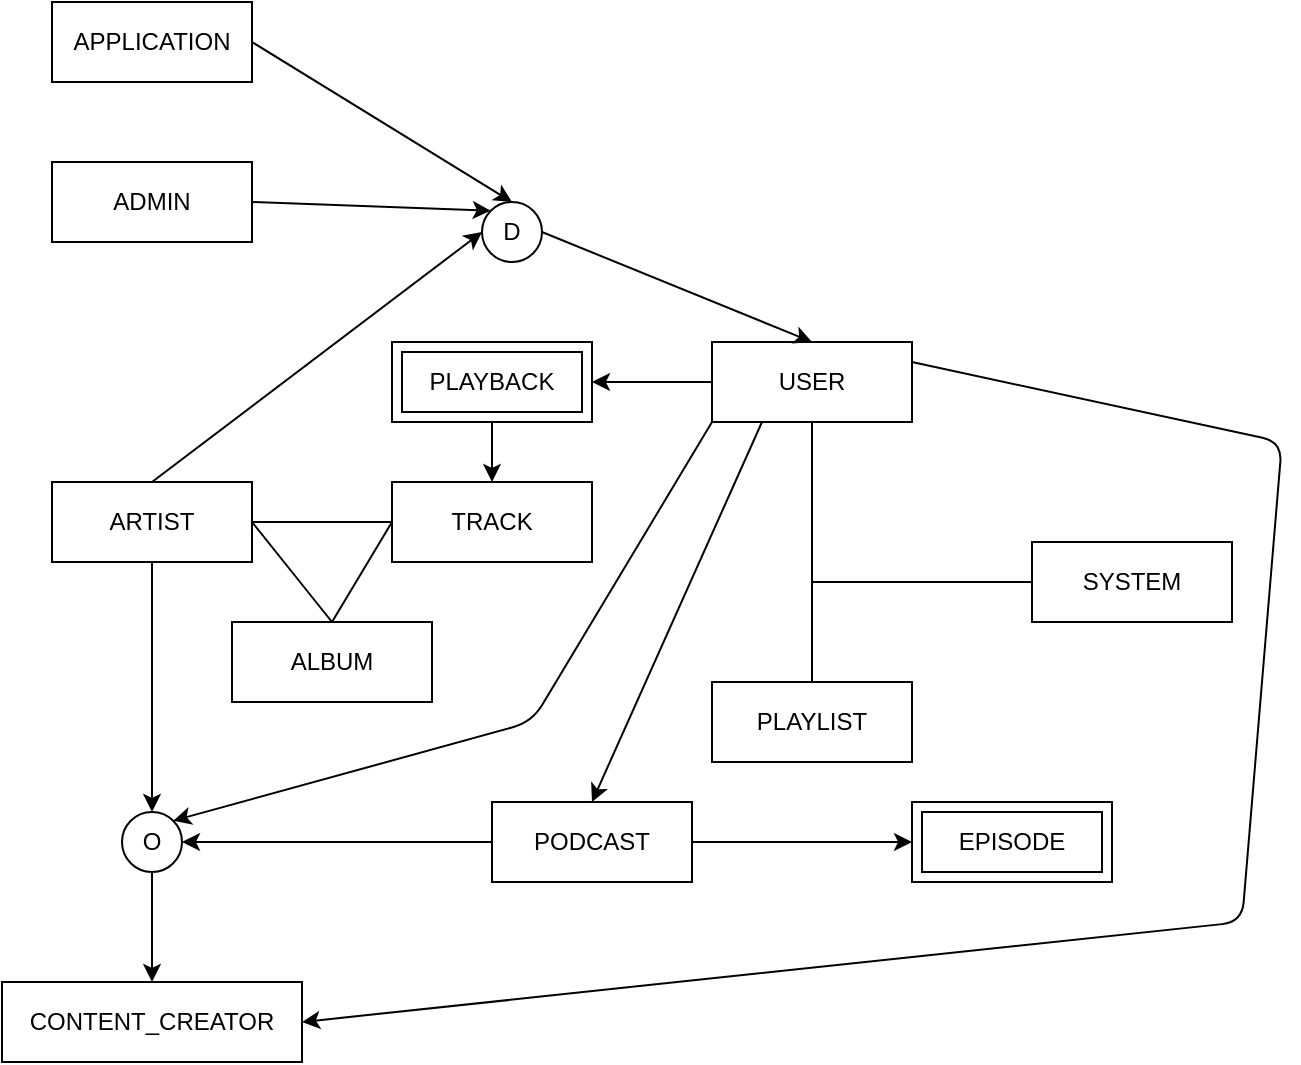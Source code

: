 <mxfile version="15.4.1" type="github">
  <diagram id="R2lEEEUBdFMjLlhIrx00" name="Page-1">
    <mxGraphModel dx="1422" dy="786" grid="1" gridSize="10" guides="1" tooltips="1" connect="1" arrows="1" fold="1" page="1" pageScale="1" pageWidth="850" pageHeight="1100" math="0" shadow="0" extFonts="Permanent Marker^https://fonts.googleapis.com/css?family=Permanent+Marker">
      <root>
        <mxCell id="0" />
        <mxCell id="1" parent="0" />
        <mxCell id="1D2xiEHlIqDx1GY5nxCo-1" value="TRACK" style="whiteSpace=wrap;html=1;align=center;" vertex="1" parent="1">
          <mxGeometry x="275" y="340" width="100" height="40" as="geometry" />
        </mxCell>
        <mxCell id="1D2xiEHlIqDx1GY5nxCo-2" value="SYSTEM" style="whiteSpace=wrap;html=1;align=center;" vertex="1" parent="1">
          <mxGeometry x="595" y="370" width="100" height="40" as="geometry" />
        </mxCell>
        <mxCell id="1D2xiEHlIqDx1GY5nxCo-53" style="edgeStyle=none;rounded=1;orthogonalLoop=1;jettySize=auto;html=1;exitX=0.5;exitY=1;exitDx=0;exitDy=0;entryX=0.5;entryY=0;entryDx=0;entryDy=0;" edge="1" parent="1" source="1D2xiEHlIqDx1GY5nxCo-3" target="1D2xiEHlIqDx1GY5nxCo-52">
          <mxGeometry relative="1" as="geometry" />
        </mxCell>
        <mxCell id="1D2xiEHlIqDx1GY5nxCo-62" style="edgeStyle=none;rounded=1;orthogonalLoop=1;jettySize=auto;html=1;exitX=0.5;exitY=0;exitDx=0;exitDy=0;entryX=0;entryY=0.5;entryDx=0;entryDy=0;" edge="1" parent="1" source="1D2xiEHlIqDx1GY5nxCo-3" target="1D2xiEHlIqDx1GY5nxCo-64">
          <mxGeometry relative="1" as="geometry">
            <mxPoint x="240" y="200" as="targetPoint" />
            <Array as="points" />
          </mxGeometry>
        </mxCell>
        <mxCell id="1D2xiEHlIqDx1GY5nxCo-3" value="ARTIST" style="whiteSpace=wrap;html=1;align=center;" vertex="1" parent="1">
          <mxGeometry x="105" y="340" width="100" height="40" as="geometry" />
        </mxCell>
        <mxCell id="1D2xiEHlIqDx1GY5nxCo-4" value="ALBUM" style="whiteSpace=wrap;html=1;align=center;" vertex="1" parent="1">
          <mxGeometry x="195" y="410" width="100" height="40" as="geometry" />
        </mxCell>
        <mxCell id="1D2xiEHlIqDx1GY5nxCo-5" value="PLAYLIST" style="whiteSpace=wrap;html=1;align=center;" vertex="1" parent="1">
          <mxGeometry x="435" y="440" width="100" height="40" as="geometry" />
        </mxCell>
        <mxCell id="1D2xiEHlIqDx1GY5nxCo-18" style="edgeStyle=none;rounded=0;orthogonalLoop=1;jettySize=auto;html=1;exitX=0;exitY=0.5;exitDx=0;exitDy=0;entryX=1;entryY=0.5;entryDx=0;entryDy=0;" edge="1" parent="1" source="1D2xiEHlIqDx1GY5nxCo-8" target="1D2xiEHlIqDx1GY5nxCo-17">
          <mxGeometry relative="1" as="geometry" />
        </mxCell>
        <mxCell id="1D2xiEHlIqDx1GY5nxCo-49" style="edgeStyle=none;rounded=1;orthogonalLoop=1;jettySize=auto;html=1;exitX=0.25;exitY=1;exitDx=0;exitDy=0;entryX=0.5;entryY=0;entryDx=0;entryDy=0;" edge="1" parent="1" source="1D2xiEHlIqDx1GY5nxCo-8" target="1D2xiEHlIqDx1GY5nxCo-39">
          <mxGeometry relative="1" as="geometry">
            <mxPoint x="245" y="540" as="targetPoint" />
          </mxGeometry>
        </mxCell>
        <mxCell id="1D2xiEHlIqDx1GY5nxCo-59" style="edgeStyle=none;rounded=1;orthogonalLoop=1;jettySize=auto;html=1;exitX=1;exitY=0.25;exitDx=0;exitDy=0;entryX=1;entryY=0.5;entryDx=0;entryDy=0;" edge="1" parent="1" source="1D2xiEHlIqDx1GY5nxCo-8" target="1D2xiEHlIqDx1GY5nxCo-55">
          <mxGeometry relative="1" as="geometry">
            <Array as="points">
              <mxPoint x="720" y="320" />
              <mxPoint x="700" y="560" />
            </Array>
          </mxGeometry>
        </mxCell>
        <mxCell id="1D2xiEHlIqDx1GY5nxCo-61" style="edgeStyle=none;rounded=1;orthogonalLoop=1;jettySize=auto;html=1;exitX=0;exitY=1;exitDx=0;exitDy=0;entryX=1;entryY=0;entryDx=0;entryDy=0;" edge="1" parent="1" source="1D2xiEHlIqDx1GY5nxCo-8" target="1D2xiEHlIqDx1GY5nxCo-52">
          <mxGeometry relative="1" as="geometry">
            <Array as="points">
              <mxPoint x="345" y="460" />
            </Array>
          </mxGeometry>
        </mxCell>
        <mxCell id="1D2xiEHlIqDx1GY5nxCo-8" value="USER" style="whiteSpace=wrap;html=1;align=center;" vertex="1" parent="1">
          <mxGeometry x="435" y="270" width="100" height="40" as="geometry" />
        </mxCell>
        <mxCell id="1D2xiEHlIqDx1GY5nxCo-9" value="" style="endArrow=none;html=1;rounded=0;entryX=0;entryY=0.5;entryDx=0;entryDy=0;exitX=1;exitY=0.5;exitDx=0;exitDy=0;" edge="1" parent="1" source="1D2xiEHlIqDx1GY5nxCo-3" target="1D2xiEHlIqDx1GY5nxCo-1">
          <mxGeometry relative="1" as="geometry">
            <mxPoint x="115" y="320" as="sourcePoint" />
            <mxPoint x="275" y="320" as="targetPoint" />
          </mxGeometry>
        </mxCell>
        <mxCell id="1D2xiEHlIqDx1GY5nxCo-10" value="" style="endArrow=none;html=1;rounded=0;entryX=0.5;entryY=0;entryDx=0;entryDy=0;exitX=1;exitY=0.5;exitDx=0;exitDy=0;" edge="1" parent="1" source="1D2xiEHlIqDx1GY5nxCo-3" target="1D2xiEHlIqDx1GY5nxCo-4">
          <mxGeometry relative="1" as="geometry">
            <mxPoint x="215" y="410" as="sourcePoint" />
            <mxPoint x="305" y="410" as="targetPoint" />
          </mxGeometry>
        </mxCell>
        <mxCell id="1D2xiEHlIqDx1GY5nxCo-11" value="" style="endArrow=none;html=1;rounded=0;entryX=0.5;entryY=0;entryDx=0;entryDy=0;exitX=0;exitY=0.5;exitDx=0;exitDy=0;" edge="1" parent="1" source="1D2xiEHlIqDx1GY5nxCo-1" target="1D2xiEHlIqDx1GY5nxCo-4">
          <mxGeometry relative="1" as="geometry">
            <mxPoint x="215" y="410" as="sourcePoint" />
            <mxPoint x="245" y="490" as="targetPoint" />
          </mxGeometry>
        </mxCell>
        <mxCell id="1D2xiEHlIqDx1GY5nxCo-14" value="" style="endArrow=none;html=1;rounded=0;entryX=0.5;entryY=0;entryDx=0;entryDy=0;exitX=0.5;exitY=1;exitDx=0;exitDy=0;" edge="1" parent="1" source="1D2xiEHlIqDx1GY5nxCo-8" target="1D2xiEHlIqDx1GY5nxCo-5">
          <mxGeometry relative="1" as="geometry">
            <mxPoint x="495" y="490" as="sourcePoint" />
            <mxPoint x="565" y="550" as="targetPoint" />
          </mxGeometry>
        </mxCell>
        <mxCell id="1D2xiEHlIqDx1GY5nxCo-15" value="" style="endArrow=none;html=1;rounded=0;exitX=0;exitY=0.5;exitDx=0;exitDy=0;" edge="1" parent="1" source="1D2xiEHlIqDx1GY5nxCo-2">
          <mxGeometry relative="1" as="geometry">
            <mxPoint x="495" y="310" as="sourcePoint" />
            <mxPoint x="485" y="390" as="targetPoint" />
          </mxGeometry>
        </mxCell>
        <mxCell id="1D2xiEHlIqDx1GY5nxCo-19" style="edgeStyle=none;rounded=0;orthogonalLoop=1;jettySize=auto;html=1;exitX=0.5;exitY=1;exitDx=0;exitDy=0;entryX=0.5;entryY=0;entryDx=0;entryDy=0;" edge="1" parent="1" source="1D2xiEHlIqDx1GY5nxCo-17" target="1D2xiEHlIqDx1GY5nxCo-1">
          <mxGeometry relative="1" as="geometry" />
        </mxCell>
        <mxCell id="1D2xiEHlIqDx1GY5nxCo-17" value="PLAYBACK" style="shape=ext;margin=3;double=1;whiteSpace=wrap;html=1;align=center;" vertex="1" parent="1">
          <mxGeometry x="275" y="270" width="100" height="40" as="geometry" />
        </mxCell>
        <mxCell id="1D2xiEHlIqDx1GY5nxCo-44" style="edgeStyle=none;rounded=1;orthogonalLoop=1;jettySize=auto;html=1;exitX=1;exitY=0.5;exitDx=0;exitDy=0;entryX=0;entryY=0.5;entryDx=0;entryDy=0;" edge="1" parent="1" source="1D2xiEHlIqDx1GY5nxCo-39" target="1D2xiEHlIqDx1GY5nxCo-46">
          <mxGeometry relative="1" as="geometry">
            <mxPoint x="385" y="550" as="targetPoint" />
          </mxGeometry>
        </mxCell>
        <mxCell id="1D2xiEHlIqDx1GY5nxCo-54" style="edgeStyle=none;rounded=1;orthogonalLoop=1;jettySize=auto;html=1;exitX=0;exitY=0.5;exitDx=0;exitDy=0;entryX=1;entryY=0.5;entryDx=0;entryDy=0;" edge="1" parent="1" source="1D2xiEHlIqDx1GY5nxCo-39" target="1D2xiEHlIqDx1GY5nxCo-52">
          <mxGeometry relative="1" as="geometry" />
        </mxCell>
        <mxCell id="1D2xiEHlIqDx1GY5nxCo-39" value="PODCAST" style="whiteSpace=wrap;html=1;align=center;" vertex="1" parent="1">
          <mxGeometry x="325" y="500" width="100" height="40" as="geometry" />
        </mxCell>
        <mxCell id="1D2xiEHlIqDx1GY5nxCo-46" value="EPISODE" style="shape=ext;margin=3;double=1;whiteSpace=wrap;html=1;align=center;" vertex="1" parent="1">
          <mxGeometry x="535" y="500" width="100" height="40" as="geometry" />
        </mxCell>
        <mxCell id="1D2xiEHlIqDx1GY5nxCo-51" value="" style="edgeStyle=none;rounded=1;orthogonalLoop=1;jettySize=auto;html=1;entryX=0.5;entryY=0;entryDx=0;entryDy=0;endArrow=none;" edge="1" parent="1">
          <mxGeometry relative="1" as="geometry">
            <mxPoint x="245" y="540" as="sourcePoint" />
            <mxPoint x="245" y="540" as="targetPoint" />
          </mxGeometry>
        </mxCell>
        <mxCell id="1D2xiEHlIqDx1GY5nxCo-58" style="edgeStyle=none;rounded=1;orthogonalLoop=1;jettySize=auto;html=1;exitX=0.5;exitY=1;exitDx=0;exitDy=0;entryX=0.5;entryY=0;entryDx=0;entryDy=0;" edge="1" parent="1" source="1D2xiEHlIqDx1GY5nxCo-52" target="1D2xiEHlIqDx1GY5nxCo-55">
          <mxGeometry relative="1" as="geometry" />
        </mxCell>
        <mxCell id="1D2xiEHlIqDx1GY5nxCo-52" value="O" style="ellipse;whiteSpace=wrap;html=1;aspect=fixed;" vertex="1" parent="1">
          <mxGeometry x="140" y="505" width="30" height="30" as="geometry" />
        </mxCell>
        <mxCell id="1D2xiEHlIqDx1GY5nxCo-55" value="CONTENT_CREATOR" style="whiteSpace=wrap;html=1;align=center;" vertex="1" parent="1">
          <mxGeometry x="80" y="590" width="150" height="40" as="geometry" />
        </mxCell>
        <mxCell id="1D2xiEHlIqDx1GY5nxCo-65" style="edgeStyle=none;rounded=1;orthogonalLoop=1;jettySize=auto;html=1;exitX=1;exitY=0.5;exitDx=0;exitDy=0;entryX=0;entryY=0;entryDx=0;entryDy=0;" edge="1" parent="1" source="1D2xiEHlIqDx1GY5nxCo-63" target="1D2xiEHlIqDx1GY5nxCo-64">
          <mxGeometry relative="1" as="geometry" />
        </mxCell>
        <mxCell id="1D2xiEHlIqDx1GY5nxCo-63" value="ADMIN" style="whiteSpace=wrap;html=1;align=center;" vertex="1" parent="1">
          <mxGeometry x="105" y="180" width="100" height="40" as="geometry" />
        </mxCell>
        <mxCell id="1D2xiEHlIqDx1GY5nxCo-66" style="edgeStyle=none;rounded=1;orthogonalLoop=1;jettySize=auto;html=1;exitX=1;exitY=0.5;exitDx=0;exitDy=0;entryX=0.5;entryY=0;entryDx=0;entryDy=0;" edge="1" parent="1" source="1D2xiEHlIqDx1GY5nxCo-64" target="1D2xiEHlIqDx1GY5nxCo-8">
          <mxGeometry relative="1" as="geometry" />
        </mxCell>
        <mxCell id="1D2xiEHlIqDx1GY5nxCo-64" value="D" style="ellipse;whiteSpace=wrap;html=1;aspect=fixed;" vertex="1" parent="1">
          <mxGeometry x="320" y="200" width="30" height="30" as="geometry" />
        </mxCell>
        <mxCell id="1D2xiEHlIqDx1GY5nxCo-68" style="edgeStyle=none;rounded=1;orthogonalLoop=1;jettySize=auto;html=1;exitX=1;exitY=0.5;exitDx=0;exitDy=0;entryX=0.5;entryY=0;entryDx=0;entryDy=0;" edge="1" parent="1" source="1D2xiEHlIqDx1GY5nxCo-67" target="1D2xiEHlIqDx1GY5nxCo-64">
          <mxGeometry relative="1" as="geometry" />
        </mxCell>
        <mxCell id="1D2xiEHlIqDx1GY5nxCo-67" value="APPLICATION" style="whiteSpace=wrap;html=1;align=center;" vertex="1" parent="1">
          <mxGeometry x="105" y="100" width="100" height="40" as="geometry" />
        </mxCell>
      </root>
    </mxGraphModel>
  </diagram>
</mxfile>
